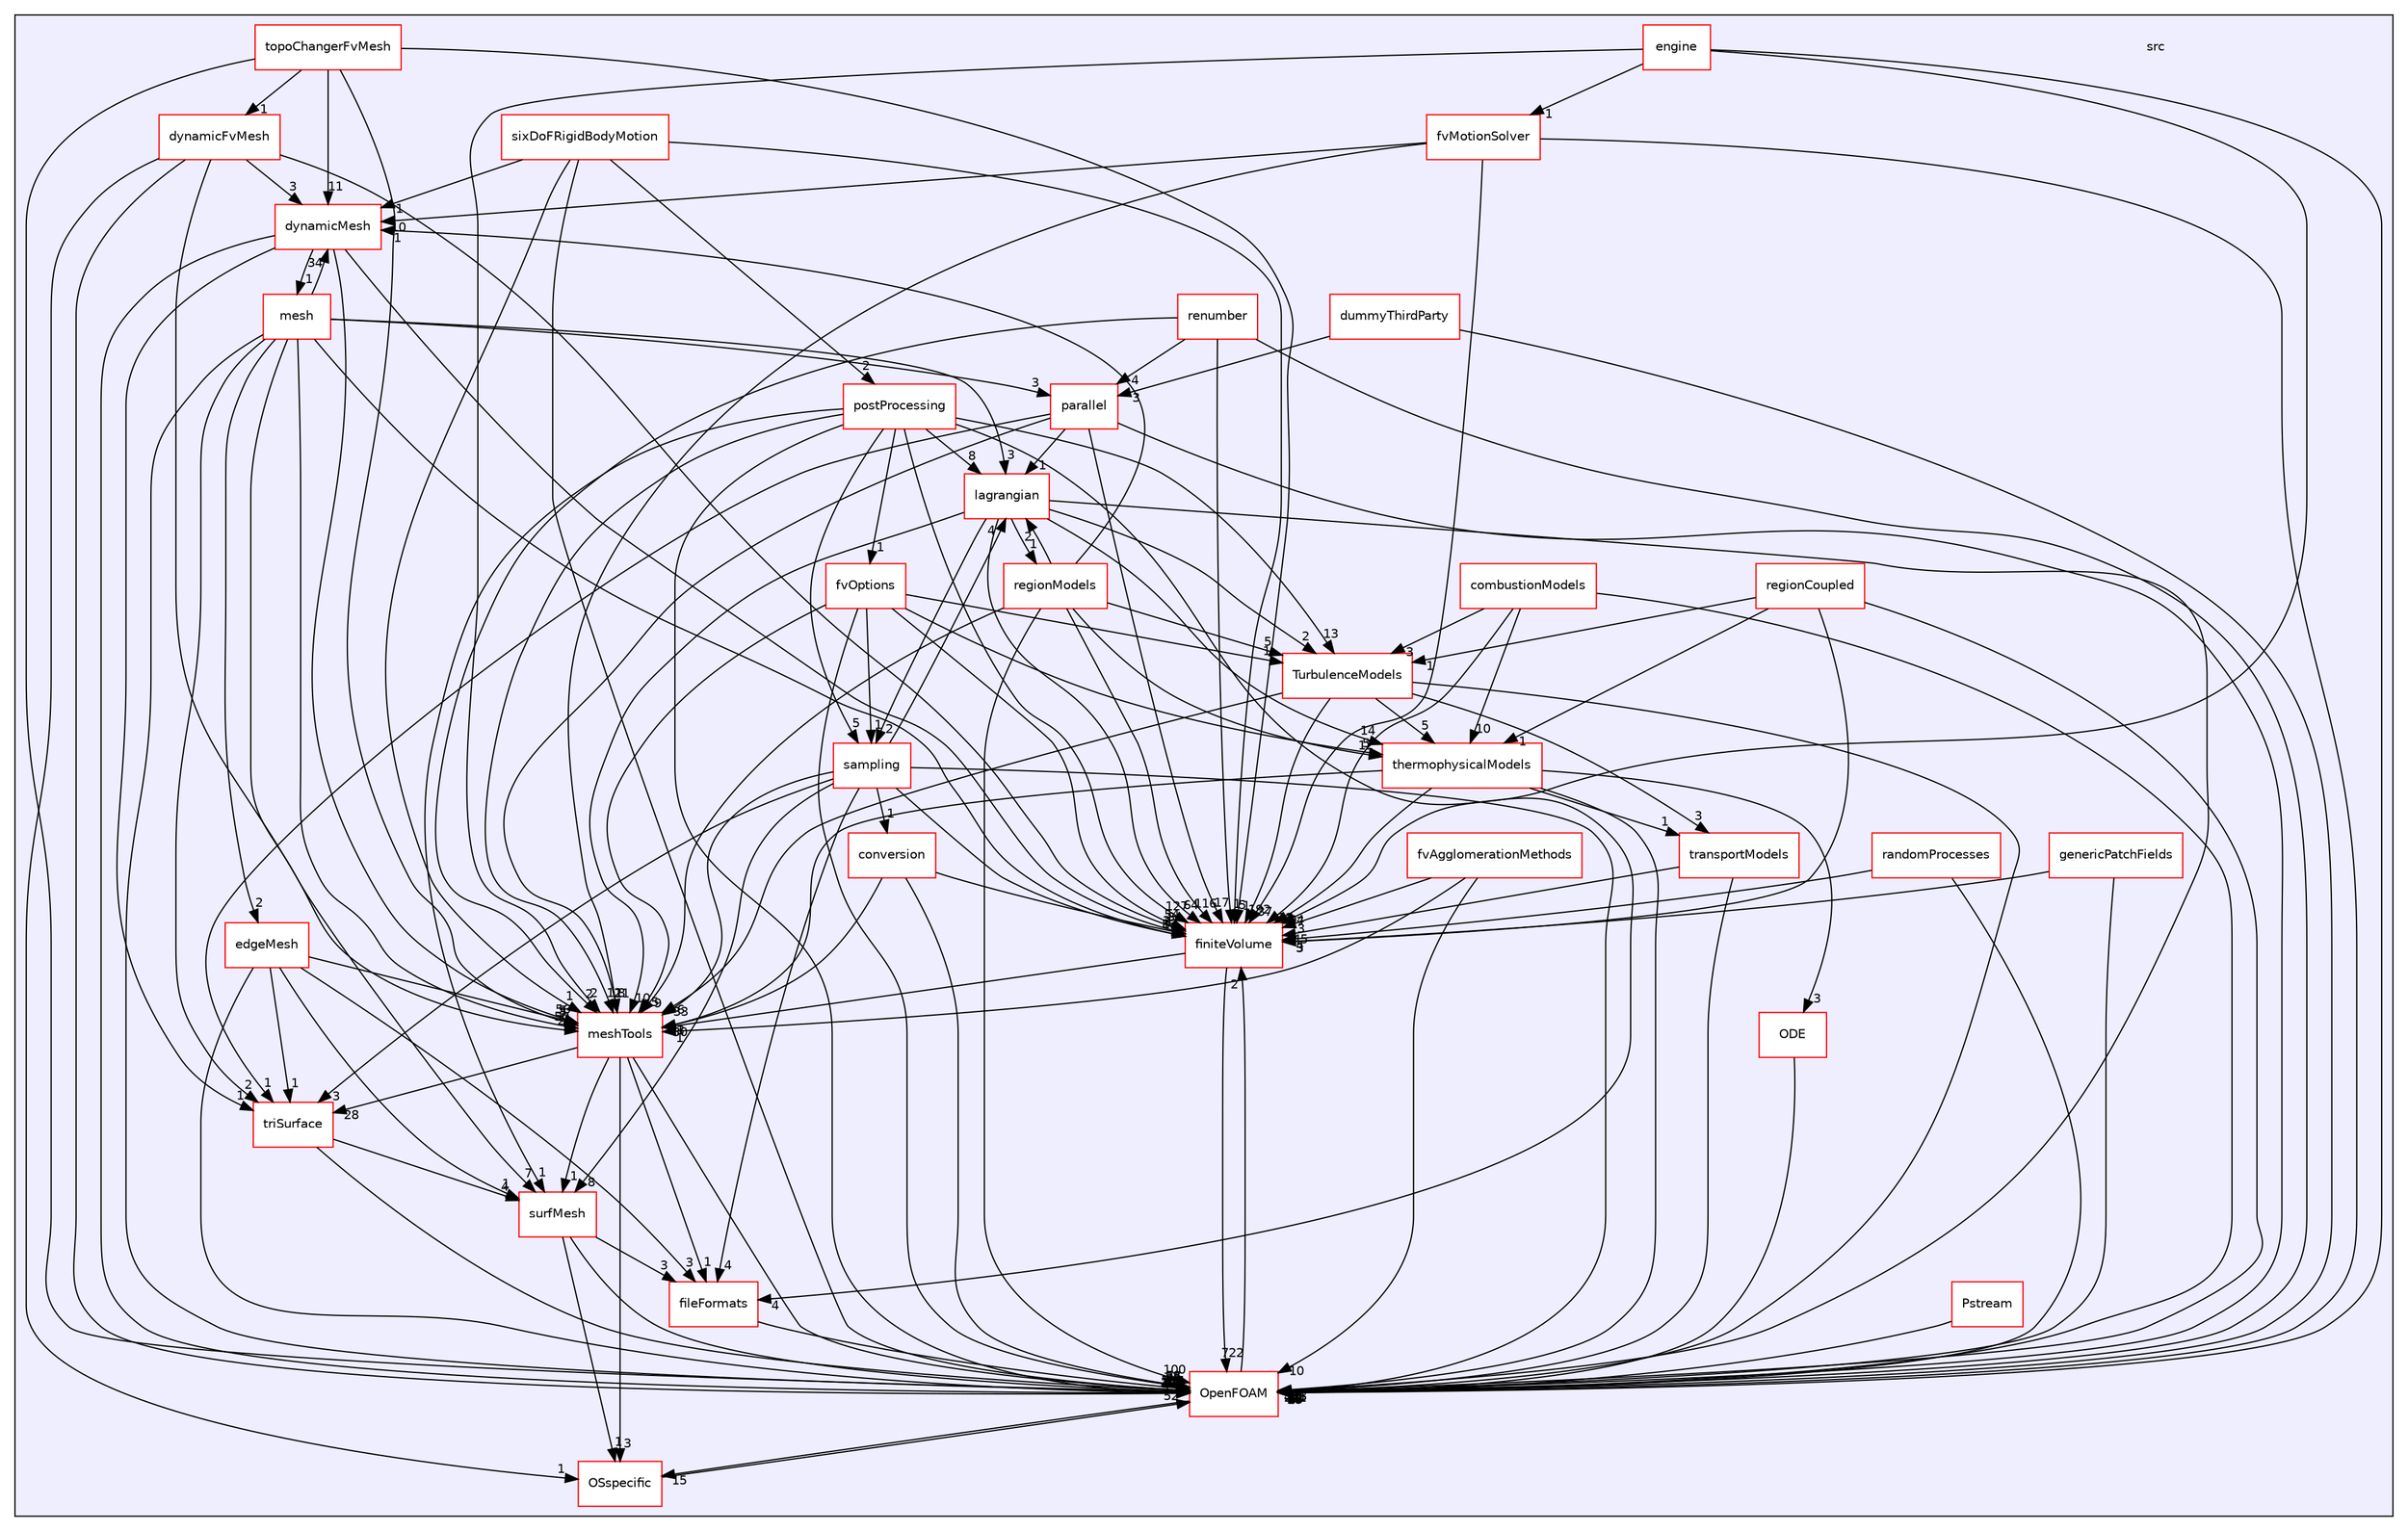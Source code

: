 digraph "src" {
  bgcolor=transparent;
  compound=true
  node [ fontsize="10", fontname="Helvetica"];
  edge [ labelfontsize="10", labelfontname="Helvetica"];
  subgraph clusterdir_68267d1309a1af8e8297ef4c3efbcdba {
    graph [ bgcolor="#eeeeff", pencolor="black", label="" URL="dir_68267d1309a1af8e8297ef4c3efbcdba.html"];
    dir_68267d1309a1af8e8297ef4c3efbcdba [shape=plaintext label="src"];
    dir_a28bb8a003fe9b05e061f79ecbbcb476 [shape=box label="combustionModels" color="red" fillcolor="white" style="filled" URL="dir_a28bb8a003fe9b05e061f79ecbbcb476.html"];
    dir_22e3beccf9f956a3c7bfcabae9a0dde0 [shape=box label="conversion" color="red" fillcolor="white" style="filled" URL="dir_22e3beccf9f956a3c7bfcabae9a0dde0.html"];
    dir_3dbf595be03a0daf8d8ce1c2eec1d958 [shape=box label="dummyThirdParty" color="red" fillcolor="white" style="filled" URL="dir_3dbf595be03a0daf8d8ce1c2eec1d958.html"];
    dir_7045e8b584c9485727394e576736d39b [shape=box label="dynamicFvMesh" color="red" fillcolor="white" style="filled" URL="dir_7045e8b584c9485727394e576736d39b.html"];
    dir_63742796c427c97a292c80f7db71da36 [shape=box label="dynamicMesh" color="red" fillcolor="white" style="filled" URL="dir_63742796c427c97a292c80f7db71da36.html"];
    dir_547d95b1f800fe300ab8f22eec4ab7b0 [shape=box label="edgeMesh" color="red" fillcolor="white" style="filled" URL="dir_547d95b1f800fe300ab8f22eec4ab7b0.html"];
    dir_2052808828190f934b76e979ee65af8a [shape=box label="engine" color="red" fillcolor="white" style="filled" URL="dir_2052808828190f934b76e979ee65af8a.html"];
    dir_b05602f37bb521a7142c0a3e200b5f35 [shape=box label="fileFormats" color="red" fillcolor="white" style="filled" URL="dir_b05602f37bb521a7142c0a3e200b5f35.html"];
    dir_9bd15774b555cf7259a6fa18f99fe99b [shape=box label="finiteVolume" color="red" fillcolor="white" style="filled" URL="dir_9bd15774b555cf7259a6fa18f99fe99b.html"];
    dir_41168bd370834a1b1cba6e5748145d93 [shape=box label="fvAgglomerationMethods" color="red" fillcolor="white" style="filled" URL="dir_41168bd370834a1b1cba6e5748145d93.html"];
    dir_f7091aeabaea36e4bb5fe5aa28ecbeff [shape=box label="fvMotionSolver" color="red" fillcolor="white" style="filled" URL="dir_f7091aeabaea36e4bb5fe5aa28ecbeff.html"];
    dir_3feeed9f14097927738cfbd9bcefd859 [shape=box label="fvOptions" color="red" fillcolor="white" style="filled" URL="dir_3feeed9f14097927738cfbd9bcefd859.html"];
    dir_3154ba193e3ac963c88d6c888f25ed6f [shape=box label="genericPatchFields" color="red" fillcolor="white" style="filled" URL="dir_3154ba193e3ac963c88d6c888f25ed6f.html"];
    dir_f8c25efc4b6f6a8502a42d5af7554d23 [shape=box label="lagrangian" color="red" fillcolor="white" style="filled" URL="dir_f8c25efc4b6f6a8502a42d5af7554d23.html"];
    dir_7be0d8c199b9408ae01f5d77515b8def [shape=box label="mesh" color="red" fillcolor="white" style="filled" URL="dir_7be0d8c199b9408ae01f5d77515b8def.html"];
    dir_ae30ad0bef50cf391b24c614251bb9fd [shape=box label="meshTools" color="red" fillcolor="white" style="filled" URL="dir_ae30ad0bef50cf391b24c614251bb9fd.html"];
    dir_e47b7a1cb0d621da2e060462b00c1c76 [shape=box label="ODE" color="red" fillcolor="white" style="filled" URL="dir_e47b7a1cb0d621da2e060462b00c1c76.html"];
    dir_c5473ff19b20e6ec4dfe5c310b3778a8 [shape=box label="OpenFOAM" color="red" fillcolor="white" style="filled" URL="dir_c5473ff19b20e6ec4dfe5c310b3778a8.html"];
    dir_1e7df7a7407fc4618be5c18f76eb7b99 [shape=box label="OSspecific" color="red" fillcolor="white" style="filled" URL="dir_1e7df7a7407fc4618be5c18f76eb7b99.html"];
    dir_72b2b5518d1565784443265ec6729f79 [shape=box label="parallel" color="red" fillcolor="white" style="filled" URL="dir_72b2b5518d1565784443265ec6729f79.html"];
    dir_a03451fb51a99aeda64b9111367b1019 [shape=box label="postProcessing" color="red" fillcolor="white" style="filled" URL="dir_a03451fb51a99aeda64b9111367b1019.html"];
    dir_ff51fe012a37fcf6e2c3724d940b7d0e [shape=box label="Pstream" color="red" fillcolor="white" style="filled" URL="dir_ff51fe012a37fcf6e2c3724d940b7d0e.html"];
    dir_6992af9b03f6fc22ea45caf98ff89caa [shape=box label="randomProcesses" color="red" fillcolor="white" style="filled" URL="dir_6992af9b03f6fc22ea45caf98ff89caa.html"];
    dir_fc4223bde3e095374defb19697548585 [shape=box label="regionCoupled" color="red" fillcolor="white" style="filled" URL="dir_fc4223bde3e095374defb19697548585.html"];
    dir_1cee61ac5e24023b73c87e3e265bd2be [shape=box label="regionModels" color="red" fillcolor="white" style="filled" URL="dir_1cee61ac5e24023b73c87e3e265bd2be.html"];
    dir_3fb75520e4639d06064b0beb93e07f9b [shape=box label="renumber" color="red" fillcolor="white" style="filled" URL="dir_3fb75520e4639d06064b0beb93e07f9b.html"];
    dir_24a3817a3c61c11f04a0a72057522f4f [shape=box label="sampling" color="red" fillcolor="white" style="filled" URL="dir_24a3817a3c61c11f04a0a72057522f4f.html"];
    dir_a5b93d9ceb327a1197b724c6aefedcbd [shape=box label="sixDoFRigidBodyMotion" color="red" fillcolor="white" style="filled" URL="dir_a5b93d9ceb327a1197b724c6aefedcbd.html"];
    dir_0a88fe22feb23ce5f078a04a1df67721 [shape=box label="surfMesh" color="red" fillcolor="white" style="filled" URL="dir_0a88fe22feb23ce5f078a04a1df67721.html"];
    dir_2778d089ec5c4f66810b11f753867003 [shape=box label="thermophysicalModels" color="red" fillcolor="white" style="filled" URL="dir_2778d089ec5c4f66810b11f753867003.html"];
    dir_e7971e9c65d637bd16ff2087df237f5f [shape=box label="topoChangerFvMesh" color="red" fillcolor="white" style="filled" URL="dir_e7971e9c65d637bd16ff2087df237f5f.html"];
    dir_9415e59289a6feeb24164dafa70a594f [shape=box label="transportModels" color="red" fillcolor="white" style="filled" URL="dir_9415e59289a6feeb24164dafa70a594f.html"];
    dir_b63c002b7559990bd414058641eb48ad [shape=box label="triSurface" color="red" fillcolor="white" style="filled" URL="dir_b63c002b7559990bd414058641eb48ad.html"];
    dir_1eda626aeac0f0ad2848c36acaa5d501 [shape=box label="TurbulenceModels" color="red" fillcolor="white" style="filled" URL="dir_1eda626aeac0f0ad2848c36acaa5d501.html"];
  }
  dir_ff51fe012a37fcf6e2c3724d940b7d0e->dir_c5473ff19b20e6ec4dfe5c310b3778a8 [headlabel="13", labeldistance=1.5 headhref="dir_001973_001873.html"];
  dir_9bd15774b555cf7259a6fa18f99fe99b->dir_ae30ad0bef50cf391b24c614251bb9fd [headlabel="30", labeldistance=1.5 headhref="dir_000881_001727.html"];
  dir_9bd15774b555cf7259a6fa18f99fe99b->dir_c5473ff19b20e6ec4dfe5c310b3778a8 [headlabel="722", labeldistance=1.5 headhref="dir_000881_001873.html"];
  dir_24a3817a3c61c11f04a0a72057522f4f->dir_9bd15774b555cf7259a6fa18f99fe99b [headlabel="87", labeldistance=1.5 headhref="dir_002590_000881.html"];
  dir_24a3817a3c61c11f04a0a72057522f4f->dir_22e3beccf9f956a3c7bfcabae9a0dde0 [headlabel="1", labeldistance=1.5 headhref="dir_002590_000753.html"];
  dir_24a3817a3c61c11f04a0a72057522f4f->dir_0a88fe22feb23ce5f078a04a1df67721 [headlabel="8", labeldistance=1.5 headhref="dir_002590_002665.html"];
  dir_24a3817a3c61c11f04a0a72057522f4f->dir_b63c002b7559990bd414058641eb48ad [headlabel="3", labeldistance=1.5 headhref="dir_002590_002950.html"];
  dir_24a3817a3c61c11f04a0a72057522f4f->dir_ae30ad0bef50cf391b24c614251bb9fd [headlabel="33", labeldistance=1.5 headhref="dir_002590_001727.html"];
  dir_24a3817a3c61c11f04a0a72057522f4f->dir_b05602f37bb521a7142c0a3e200b5f35 [headlabel="4", labeldistance=1.5 headhref="dir_002590_000868.html"];
  dir_24a3817a3c61c11f04a0a72057522f4f->dir_c5473ff19b20e6ec4dfe5c310b3778a8 [headlabel="241", labeldistance=1.5 headhref="dir_002590_001873.html"];
  dir_24a3817a3c61c11f04a0a72057522f4f->dir_f8c25efc4b6f6a8502a42d5af7554d23 [headlabel="4", labeldistance=1.5 headhref="dir_002590_001340.html"];
  dir_2052808828190f934b76e979ee65af8a->dir_9bd15774b555cf7259a6fa18f99fe99b [headlabel="7", labeldistance=1.5 headhref="dir_000857_000881.html"];
  dir_2052808828190f934b76e979ee65af8a->dir_ae30ad0bef50cf391b24c614251bb9fd [headlabel="2", labeldistance=1.5 headhref="dir_000857_001727.html"];
  dir_2052808828190f934b76e979ee65af8a->dir_c5473ff19b20e6ec4dfe5c310b3778a8 [headlabel="29", labeldistance=1.5 headhref="dir_000857_001873.html"];
  dir_2052808828190f934b76e979ee65af8a->dir_f7091aeabaea36e4bb5fe5aa28ecbeff [headlabel="1", labeldistance=1.5 headhref="dir_000857_001250.html"];
  dir_22e3beccf9f956a3c7bfcabae9a0dde0->dir_9bd15774b555cf7259a6fa18f99fe99b [headlabel="1", labeldistance=1.5 headhref="dir_000753_000881.html"];
  dir_22e3beccf9f956a3c7bfcabae9a0dde0->dir_ae30ad0bef50cf391b24c614251bb9fd [headlabel="3", labeldistance=1.5 headhref="dir_000753_001727.html"];
  dir_22e3beccf9f956a3c7bfcabae9a0dde0->dir_c5473ff19b20e6ec4dfe5c310b3778a8 [headlabel="78", labeldistance=1.5 headhref="dir_000753_001873.html"];
  dir_3154ba193e3ac963c88d6c888f25ed6f->dir_9bd15774b555cf7259a6fa18f99fe99b [headlabel="3", labeldistance=1.5 headhref="dir_001337_000881.html"];
  dir_3154ba193e3ac963c88d6c888f25ed6f->dir_c5473ff19b20e6ec4dfe5c310b3778a8 [headlabel="9", labeldistance=1.5 headhref="dir_001337_001873.html"];
  dir_0a88fe22feb23ce5f078a04a1df67721->dir_b05602f37bb521a7142c0a3e200b5f35 [headlabel="3", labeldistance=1.5 headhref="dir_002665_000868.html"];
  dir_0a88fe22feb23ce5f078a04a1df67721->dir_c5473ff19b20e6ec4dfe5c310b3778a8 [headlabel="202", labeldistance=1.5 headhref="dir_002665_001873.html"];
  dir_0a88fe22feb23ce5f078a04a1df67721->dir_1e7df7a7407fc4618be5c18f76eb7b99 [headlabel="1", labeldistance=1.5 headhref="dir_002665_002398.html"];
  dir_b63c002b7559990bd414058641eb48ad->dir_0a88fe22feb23ce5f078a04a1df67721 [headlabel="4", labeldistance=1.5 headhref="dir_002950_002665.html"];
  dir_b63c002b7559990bd414058641eb48ad->dir_c5473ff19b20e6ec4dfe5c310b3778a8 [headlabel="73", labeldistance=1.5 headhref="dir_002950_001873.html"];
  dir_ae30ad0bef50cf391b24c614251bb9fd->dir_0a88fe22feb23ce5f078a04a1df67721 [headlabel="1", labeldistance=1.5 headhref="dir_001727_002665.html"];
  dir_ae30ad0bef50cf391b24c614251bb9fd->dir_b63c002b7559990bd414058641eb48ad [headlabel="28", labeldistance=1.5 headhref="dir_001727_002950.html"];
  dir_ae30ad0bef50cf391b24c614251bb9fd->dir_b05602f37bb521a7142c0a3e200b5f35 [headlabel="1", labeldistance=1.5 headhref="dir_001727_000868.html"];
  dir_ae30ad0bef50cf391b24c614251bb9fd->dir_c5473ff19b20e6ec4dfe5c310b3778a8 [headlabel="737", labeldistance=1.5 headhref="dir_001727_001873.html"];
  dir_ae30ad0bef50cf391b24c614251bb9fd->dir_1e7df7a7407fc4618be5c18f76eb7b99 [headlabel="3", labeldistance=1.5 headhref="dir_001727_002398.html"];
  dir_7be0d8c199b9408ae01f5d77515b8def->dir_9bd15774b555cf7259a6fa18f99fe99b [headlabel="13", labeldistance=1.5 headhref="dir_001695_000881.html"];
  dir_7be0d8c199b9408ae01f5d77515b8def->dir_0a88fe22feb23ce5f078a04a1df67721 [headlabel="7", labeldistance=1.5 headhref="dir_001695_002665.html"];
  dir_7be0d8c199b9408ae01f5d77515b8def->dir_b63c002b7559990bd414058641eb48ad [headlabel="2", labeldistance=1.5 headhref="dir_001695_002950.html"];
  dir_7be0d8c199b9408ae01f5d77515b8def->dir_ae30ad0bef50cf391b24c614251bb9fd [headlabel="50", labeldistance=1.5 headhref="dir_001695_001727.html"];
  dir_7be0d8c199b9408ae01f5d77515b8def->dir_63742796c427c97a292c80f7db71da36 [headlabel="34", labeldistance=1.5 headhref="dir_001695_000789.html"];
  dir_7be0d8c199b9408ae01f5d77515b8def->dir_547d95b1f800fe300ab8f22eec4ab7b0 [headlabel="2", labeldistance=1.5 headhref="dir_001695_000844.html"];
  dir_7be0d8c199b9408ae01f5d77515b8def->dir_72b2b5518d1565784443265ec6729f79 [headlabel="3", labeldistance=1.5 headhref="dir_001695_002404.html"];
  dir_7be0d8c199b9408ae01f5d77515b8def->dir_c5473ff19b20e6ec4dfe5c310b3778a8 [headlabel="192", labeldistance=1.5 headhref="dir_001695_001873.html"];
  dir_7be0d8c199b9408ae01f5d77515b8def->dir_f8c25efc4b6f6a8502a42d5af7554d23 [headlabel="3", labeldistance=1.5 headhref="dir_001695_001340.html"];
  dir_3dbf595be03a0daf8d8ce1c2eec1d958->dir_72b2b5518d1565784443265ec6729f79 [headlabel="3", labeldistance=1.5 headhref="dir_000763_002404.html"];
  dir_3dbf595be03a0daf8d8ce1c2eec1d958->dir_c5473ff19b20e6ec4dfe5c310b3778a8 [headlabel="7", labeldistance=1.5 headhref="dir_000763_001873.html"];
  dir_63742796c427c97a292c80f7db71da36->dir_9bd15774b555cf7259a6fa18f99fe99b [headlabel="22", labeldistance=1.5 headhref="dir_000789_000881.html"];
  dir_63742796c427c97a292c80f7db71da36->dir_b63c002b7559990bd414058641eb48ad [headlabel="1", labeldistance=1.5 headhref="dir_000789_002950.html"];
  dir_63742796c427c97a292c80f7db71da36->dir_ae30ad0bef50cf391b24c614251bb9fd [headlabel="56", labeldistance=1.5 headhref="dir_000789_001727.html"];
  dir_63742796c427c97a292c80f7db71da36->dir_7be0d8c199b9408ae01f5d77515b8def [headlabel="1", labeldistance=1.5 headhref="dir_000789_001695.html"];
  dir_63742796c427c97a292c80f7db71da36->dir_c5473ff19b20e6ec4dfe5c310b3778a8 [headlabel="461", labeldistance=1.5 headhref="dir_000789_001873.html"];
  dir_b05602f37bb521a7142c0a3e200b5f35->dir_c5473ff19b20e6ec4dfe5c310b3778a8 [headlabel="63", labeldistance=1.5 headhref="dir_000868_001873.html"];
  dir_1eda626aeac0f0ad2848c36acaa5d501->dir_9bd15774b555cf7259a6fa18f99fe99b [headlabel="192", labeldistance=1.5 headhref="dir_000739_000881.html"];
  dir_1eda626aeac0f0ad2848c36acaa5d501->dir_ae30ad0bef50cf391b24c614251bb9fd [headlabel="6", labeldistance=1.5 headhref="dir_000739_001727.html"];
  dir_1eda626aeac0f0ad2848c36acaa5d501->dir_2778d089ec5c4f66810b11f753867003 [headlabel="5", labeldistance=1.5 headhref="dir_000739_001214.html"];
  dir_1eda626aeac0f0ad2848c36acaa5d501->dir_c5473ff19b20e6ec4dfe5c310b3778a8 [headlabel="84", labeldistance=1.5 headhref="dir_000739_001873.html"];
  dir_1eda626aeac0f0ad2848c36acaa5d501->dir_9415e59289a6feeb24164dafa70a594f [headlabel="3", labeldistance=1.5 headhref="dir_000739_000896.html"];
  dir_a28bb8a003fe9b05e061f79ecbbcb476->dir_9bd15774b555cf7259a6fa18f99fe99b [headlabel="11", labeldistance=1.5 headhref="dir_000723_000881.html"];
  dir_a28bb8a003fe9b05e061f79ecbbcb476->dir_1eda626aeac0f0ad2848c36acaa5d501 [headlabel="3", labeldistance=1.5 headhref="dir_000723_000739.html"];
  dir_a28bb8a003fe9b05e061f79ecbbcb476->dir_2778d089ec5c4f66810b11f753867003 [headlabel="10", labeldistance=1.5 headhref="dir_000723_001214.html"];
  dir_a28bb8a003fe9b05e061f79ecbbcb476->dir_c5473ff19b20e6ec4dfe5c310b3778a8 [headlabel="16", labeldistance=1.5 headhref="dir_000723_001873.html"];
  dir_e7971e9c65d637bd16ff2087df237f5f->dir_9bd15774b555cf7259a6fa18f99fe99b [headlabel="1", labeldistance=1.5 headhref="dir_002917_000881.html"];
  dir_e7971e9c65d637bd16ff2087df237f5f->dir_ae30ad0bef50cf391b24c614251bb9fd [headlabel="3", labeldistance=1.5 headhref="dir_002917_001727.html"];
  dir_e7971e9c65d637bd16ff2087df237f5f->dir_63742796c427c97a292c80f7db71da36 [headlabel="11", labeldistance=1.5 headhref="dir_002917_000789.html"];
  dir_e7971e9c65d637bd16ff2087df237f5f->dir_c5473ff19b20e6ec4dfe5c310b3778a8 [headlabel="19", labeldistance=1.5 headhref="dir_002917_001873.html"];
  dir_e7971e9c65d637bd16ff2087df237f5f->dir_7045e8b584c9485727394e576736d39b [headlabel="1", labeldistance=1.5 headhref="dir_002917_000768.html"];
  dir_547d95b1f800fe300ab8f22eec4ab7b0->dir_0a88fe22feb23ce5f078a04a1df67721 [headlabel="1", labeldistance=1.5 headhref="dir_000844_002665.html"];
  dir_547d95b1f800fe300ab8f22eec4ab7b0->dir_b63c002b7559990bd414058641eb48ad [headlabel="1", labeldistance=1.5 headhref="dir_000844_002950.html"];
  dir_547d95b1f800fe300ab8f22eec4ab7b0->dir_ae30ad0bef50cf391b24c614251bb9fd [headlabel="5", labeldistance=1.5 headhref="dir_000844_001727.html"];
  dir_547d95b1f800fe300ab8f22eec4ab7b0->dir_b05602f37bb521a7142c0a3e200b5f35 [headlabel="3", labeldistance=1.5 headhref="dir_000844_000868.html"];
  dir_547d95b1f800fe300ab8f22eec4ab7b0->dir_c5473ff19b20e6ec4dfe5c310b3778a8 [headlabel="80", labeldistance=1.5 headhref="dir_000844_001873.html"];
  dir_41168bd370834a1b1cba6e5748145d93->dir_9bd15774b555cf7259a6fa18f99fe99b [headlabel="3", labeldistance=1.5 headhref="dir_001247_000881.html"];
  dir_41168bd370834a1b1cba6e5748145d93->dir_ae30ad0bef50cf391b24c614251bb9fd [headlabel="1", labeldistance=1.5 headhref="dir_001247_001727.html"];
  dir_41168bd370834a1b1cba6e5748145d93->dir_c5473ff19b20e6ec4dfe5c310b3778a8 [headlabel="10", labeldistance=1.5 headhref="dir_001247_001873.html"];
  dir_2778d089ec5c4f66810b11f753867003->dir_9bd15774b555cf7259a6fa18f99fe99b [headlabel="104", labeldistance=1.5 headhref="dir_001214_000881.html"];
  dir_2778d089ec5c4f66810b11f753867003->dir_ae30ad0bef50cf391b24c614251bb9fd [headlabel="1", labeldistance=1.5 headhref="dir_001214_001727.html"];
  dir_2778d089ec5c4f66810b11f753867003->dir_c5473ff19b20e6ec4dfe5c310b3778a8 [headlabel="328", labeldistance=1.5 headhref="dir_001214_001873.html"];
  dir_2778d089ec5c4f66810b11f753867003->dir_9415e59289a6feeb24164dafa70a594f [headlabel="1", labeldistance=1.5 headhref="dir_001214_000896.html"];
  dir_2778d089ec5c4f66810b11f753867003->dir_e47b7a1cb0d621da2e060462b00c1c76 [headlabel="3", labeldistance=1.5 headhref="dir_001214_001430.html"];
  dir_3fb75520e4639d06064b0beb93e07f9b->dir_9bd15774b555cf7259a6fa18f99fe99b [headlabel="1", labeldistance=1.5 headhref="dir_002580_000881.html"];
  dir_3fb75520e4639d06064b0beb93e07f9b->dir_ae30ad0bef50cf391b24c614251bb9fd [headlabel="2", labeldistance=1.5 headhref="dir_002580_001727.html"];
  dir_3fb75520e4639d06064b0beb93e07f9b->dir_72b2b5518d1565784443265ec6729f79 [headlabel="4", labeldistance=1.5 headhref="dir_002580_002404.html"];
  dir_3fb75520e4639d06064b0beb93e07f9b->dir_c5473ff19b20e6ec4dfe5c310b3778a8 [headlabel="25", labeldistance=1.5 headhref="dir_002580_001873.html"];
  dir_6992af9b03f6fc22ea45caf98ff89caa->dir_9bd15774b555cf7259a6fa18f99fe99b [headlabel="4", labeldistance=1.5 headhref="dir_002494_000881.html"];
  dir_6992af9b03f6fc22ea45caf98ff89caa->dir_c5473ff19b20e6ec4dfe5c310b3778a8 [headlabel="26", labeldistance=1.5 headhref="dir_002494_001873.html"];
  dir_72b2b5518d1565784443265ec6729f79->dir_9bd15774b555cf7259a6fa18f99fe99b [headlabel="17", labeldistance=1.5 headhref="dir_002404_000881.html"];
  dir_72b2b5518d1565784443265ec6729f79->dir_b63c002b7559990bd414058641eb48ad [headlabel="1", labeldistance=1.5 headhref="dir_002404_002950.html"];
  dir_72b2b5518d1565784443265ec6729f79->dir_ae30ad0bef50cf391b24c614251bb9fd [headlabel="8", labeldistance=1.5 headhref="dir_002404_001727.html"];
  dir_72b2b5518d1565784443265ec6729f79->dir_c5473ff19b20e6ec4dfe5c310b3778a8 [headlabel="78", labeldistance=1.5 headhref="dir_002404_001873.html"];
  dir_72b2b5518d1565784443265ec6729f79->dir_f8c25efc4b6f6a8502a42d5af7554d23 [headlabel="1", labeldistance=1.5 headhref="dir_002404_001340.html"];
  dir_1cee61ac5e24023b73c87e3e265bd2be->dir_9bd15774b555cf7259a6fa18f99fe99b [headlabel="116", labeldistance=1.5 headhref="dir_000733_000881.html"];
  dir_1cee61ac5e24023b73c87e3e265bd2be->dir_ae30ad0bef50cf391b24c614251bb9fd [headlabel="9", labeldistance=1.5 headhref="dir_000733_001727.html"];
  dir_1cee61ac5e24023b73c87e3e265bd2be->dir_63742796c427c97a292c80f7db71da36 [headlabel="1", labeldistance=1.5 headhref="dir_000733_000789.html"];
  dir_1cee61ac5e24023b73c87e3e265bd2be->dir_1eda626aeac0f0ad2848c36acaa5d501 [headlabel="5", labeldistance=1.5 headhref="dir_000733_000739.html"];
  dir_1cee61ac5e24023b73c87e3e265bd2be->dir_2778d089ec5c4f66810b11f753867003 [headlabel="12", labeldistance=1.5 headhref="dir_000733_001214.html"];
  dir_1cee61ac5e24023b73c87e3e265bd2be->dir_c5473ff19b20e6ec4dfe5c310b3778a8 [headlabel="100", labeldistance=1.5 headhref="dir_000733_001873.html"];
  dir_1cee61ac5e24023b73c87e3e265bd2be->dir_f8c25efc4b6f6a8502a42d5af7554d23 [headlabel="2", labeldistance=1.5 headhref="dir_000733_001340.html"];
  dir_fc4223bde3e095374defb19697548585->dir_9bd15774b555cf7259a6fa18f99fe99b [headlabel="3", labeldistance=1.5 headhref="dir_002501_000881.html"];
  dir_fc4223bde3e095374defb19697548585->dir_1eda626aeac0f0ad2848c36acaa5d501 [headlabel="1", labeldistance=1.5 headhref="dir_002501_000739.html"];
  dir_fc4223bde3e095374defb19697548585->dir_2778d089ec5c4f66810b11f753867003 [headlabel="1", labeldistance=1.5 headhref="dir_002501_001214.html"];
  dir_fc4223bde3e095374defb19697548585->dir_c5473ff19b20e6ec4dfe5c310b3778a8 [headlabel="4", labeldistance=1.5 headhref="dir_002501_001873.html"];
  dir_c5473ff19b20e6ec4dfe5c310b3778a8->dir_9bd15774b555cf7259a6fa18f99fe99b [headlabel="2", labeldistance=1.5 headhref="dir_001873_000881.html"];
  dir_c5473ff19b20e6ec4dfe5c310b3778a8->dir_1e7df7a7407fc4618be5c18f76eb7b99 [headlabel="15", labeldistance=1.5 headhref="dir_001873_002398.html"];
  dir_9415e59289a6feeb24164dafa70a594f->dir_9bd15774b555cf7259a6fa18f99fe99b [headlabel="45", labeldistance=1.5 headhref="dir_000896_000881.html"];
  dir_9415e59289a6feeb24164dafa70a594f->dir_c5473ff19b20e6ec4dfe5c310b3778a8 [headlabel="29", labeldistance=1.5 headhref="dir_000896_001873.html"];
  dir_a5b93d9ceb327a1197b724c6aefedcbd->dir_9bd15774b555cf7259a6fa18f99fe99b [headlabel="5", labeldistance=1.5 headhref="dir_002638_000881.html"];
  dir_a5b93d9ceb327a1197b724c6aefedcbd->dir_ae30ad0bef50cf391b24c614251bb9fd [headlabel="1", labeldistance=1.5 headhref="dir_002638_001727.html"];
  dir_a5b93d9ceb327a1197b724c6aefedcbd->dir_63742796c427c97a292c80f7db71da36 [headlabel="1", labeldistance=1.5 headhref="dir_002638_000789.html"];
  dir_a5b93d9ceb327a1197b724c6aefedcbd->dir_c5473ff19b20e6ec4dfe5c310b3778a8 [headlabel="68", labeldistance=1.5 headhref="dir_002638_001873.html"];
  dir_a5b93d9ceb327a1197b724c6aefedcbd->dir_a03451fb51a99aeda64b9111367b1019 [headlabel="2", labeldistance=1.5 headhref="dir_002638_000913.html"];
  dir_3feeed9f14097927738cfbd9bcefd859->dir_9bd15774b555cf7259a6fa18f99fe99b [headlabel="54", labeldistance=1.5 headhref="dir_001292_000881.html"];
  dir_3feeed9f14097927738cfbd9bcefd859->dir_24a3817a3c61c11f04a0a72057522f4f [headlabel="1", labeldistance=1.5 headhref="dir_001292_002590.html"];
  dir_3feeed9f14097927738cfbd9bcefd859->dir_ae30ad0bef50cf391b24c614251bb9fd [headlabel="5", labeldistance=1.5 headhref="dir_001292_001727.html"];
  dir_3feeed9f14097927738cfbd9bcefd859->dir_1eda626aeac0f0ad2848c36acaa5d501 [headlabel="1", labeldistance=1.5 headhref="dir_001292_000739.html"];
  dir_3feeed9f14097927738cfbd9bcefd859->dir_2778d089ec5c4f66810b11f753867003 [headlabel="5", labeldistance=1.5 headhref="dir_001292_001214.html"];
  dir_3feeed9f14097927738cfbd9bcefd859->dir_c5473ff19b20e6ec4dfe5c310b3778a8 [headlabel="94", labeldistance=1.5 headhref="dir_001292_001873.html"];
  dir_f7091aeabaea36e4bb5fe5aa28ecbeff->dir_9bd15774b555cf7259a6fa18f99fe99b [headlabel="37", labeldistance=1.5 headhref="dir_001250_000881.html"];
  dir_f7091aeabaea36e4bb5fe5aa28ecbeff->dir_ae30ad0bef50cf391b24c614251bb9fd [headlabel="11", labeldistance=1.5 headhref="dir_001250_001727.html"];
  dir_f7091aeabaea36e4bb5fe5aa28ecbeff->dir_63742796c427c97a292c80f7db71da36 [headlabel="10", labeldistance=1.5 headhref="dir_001250_000789.html"];
  dir_f7091aeabaea36e4bb5fe5aa28ecbeff->dir_c5473ff19b20e6ec4dfe5c310b3778a8 [headlabel="99", labeldistance=1.5 headhref="dir_001250_001873.html"];
  dir_e47b7a1cb0d621da2e060462b00c1c76->dir_c5473ff19b20e6ec4dfe5c310b3778a8 [headlabel="20", labeldistance=1.5 headhref="dir_001430_001873.html"];
  dir_a03451fb51a99aeda64b9111367b1019->dir_9bd15774b555cf7259a6fa18f99fe99b [headlabel="127", labeldistance=1.5 headhref="dir_000913_000881.html"];
  dir_a03451fb51a99aeda64b9111367b1019->dir_24a3817a3c61c11f04a0a72057522f4f [headlabel="5", labeldistance=1.5 headhref="dir_000913_002590.html"];
  dir_a03451fb51a99aeda64b9111367b1019->dir_0a88fe22feb23ce5f078a04a1df67721 [headlabel="1", labeldistance=1.5 headhref="dir_000913_002665.html"];
  dir_a03451fb51a99aeda64b9111367b1019->dir_ae30ad0bef50cf391b24c614251bb9fd [headlabel="12", labeldistance=1.5 headhref="dir_000913_001727.html"];
  dir_a03451fb51a99aeda64b9111367b1019->dir_b05602f37bb521a7142c0a3e200b5f35 [headlabel="4", labeldistance=1.5 headhref="dir_000913_000868.html"];
  dir_a03451fb51a99aeda64b9111367b1019->dir_1eda626aeac0f0ad2848c36acaa5d501 [headlabel="13", labeldistance=1.5 headhref="dir_000913_000739.html"];
  dir_a03451fb51a99aeda64b9111367b1019->dir_c5473ff19b20e6ec4dfe5c310b3778a8 [headlabel="308", labeldistance=1.5 headhref="dir_000913_001873.html"];
  dir_a03451fb51a99aeda64b9111367b1019->dir_3feeed9f14097927738cfbd9bcefd859 [headlabel="1", labeldistance=1.5 headhref="dir_000913_001292.html"];
  dir_a03451fb51a99aeda64b9111367b1019->dir_f8c25efc4b6f6a8502a42d5af7554d23 [headlabel="8", labeldistance=1.5 headhref="dir_000913_001340.html"];
  dir_f8c25efc4b6f6a8502a42d5af7554d23->dir_9bd15774b555cf7259a6fa18f99fe99b [headlabel="64", labeldistance=1.5 headhref="dir_001340_000881.html"];
  dir_f8c25efc4b6f6a8502a42d5af7554d23->dir_24a3817a3c61c11f04a0a72057522f4f [headlabel="2", labeldistance=1.5 headhref="dir_001340_002590.html"];
  dir_f8c25efc4b6f6a8502a42d5af7554d23->dir_ae30ad0bef50cf391b24c614251bb9fd [headlabel="10", labeldistance=1.5 headhref="dir_001340_001727.html"];
  dir_f8c25efc4b6f6a8502a42d5af7554d23->dir_1eda626aeac0f0ad2848c36acaa5d501 [headlabel="2", labeldistance=1.5 headhref="dir_001340_000739.html"];
  dir_f8c25efc4b6f6a8502a42d5af7554d23->dir_2778d089ec5c4f66810b11f753867003 [headlabel="14", labeldistance=1.5 headhref="dir_001340_001214.html"];
  dir_f8c25efc4b6f6a8502a42d5af7554d23->dir_1cee61ac5e24023b73c87e3e265bd2be [headlabel="1", labeldistance=1.5 headhref="dir_001340_000733.html"];
  dir_f8c25efc4b6f6a8502a42d5af7554d23->dir_c5473ff19b20e6ec4dfe5c310b3778a8 [headlabel="436", labeldistance=1.5 headhref="dir_001340_001873.html"];
  dir_1e7df7a7407fc4618be5c18f76eb7b99->dir_c5473ff19b20e6ec4dfe5c310b3778a8 [headlabel="52", labeldistance=1.5 headhref="dir_002398_001873.html"];
  dir_7045e8b584c9485727394e576736d39b->dir_9bd15774b555cf7259a6fa18f99fe99b [headlabel="8", labeldistance=1.5 headhref="dir_000768_000881.html"];
  dir_7045e8b584c9485727394e576736d39b->dir_ae30ad0bef50cf391b24c614251bb9fd [headlabel="2", labeldistance=1.5 headhref="dir_000768_001727.html"];
  dir_7045e8b584c9485727394e576736d39b->dir_63742796c427c97a292c80f7db71da36 [headlabel="3", labeldistance=1.5 headhref="dir_000768_000789.html"];
  dir_7045e8b584c9485727394e576736d39b->dir_c5473ff19b20e6ec4dfe5c310b3778a8 [headlabel="70", labeldistance=1.5 headhref="dir_000768_001873.html"];
  dir_7045e8b584c9485727394e576736d39b->dir_1e7df7a7407fc4618be5c18f76eb7b99 [headlabel="1", labeldistance=1.5 headhref="dir_000768_002398.html"];
}

